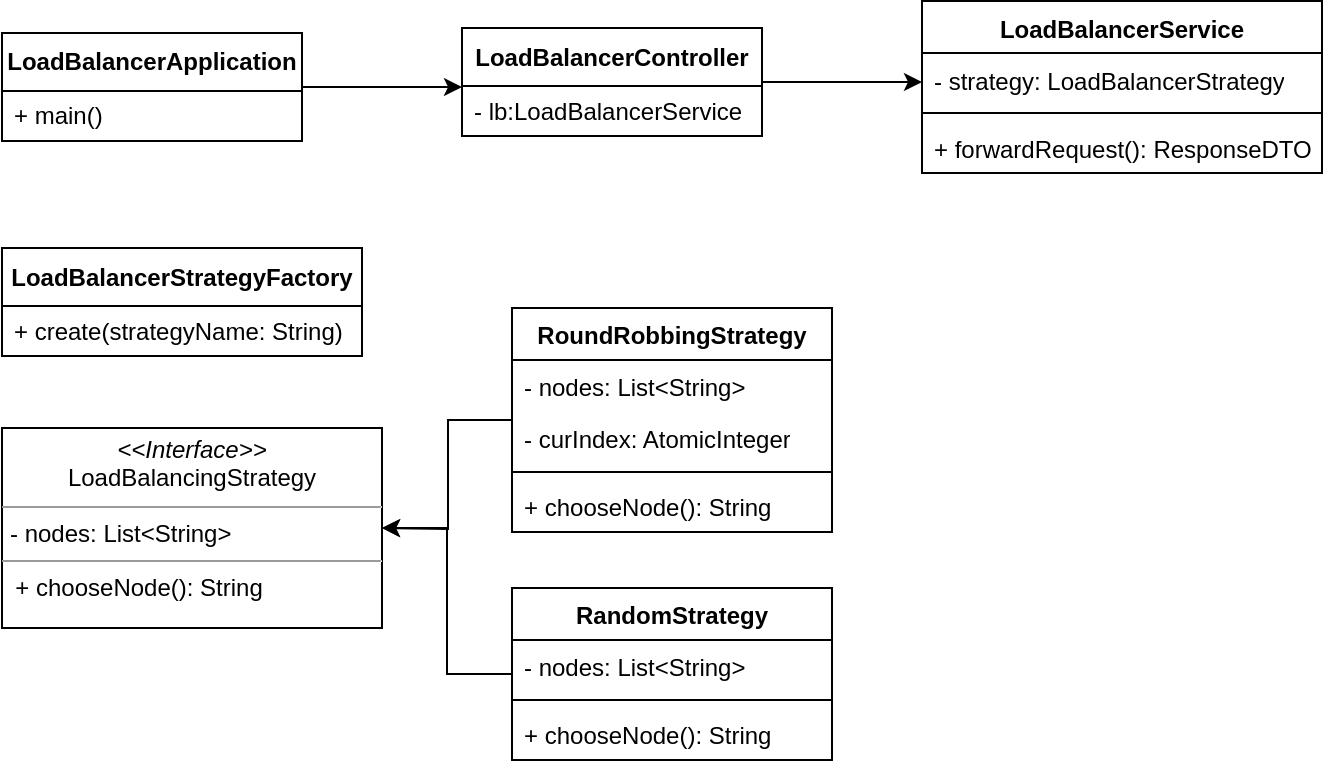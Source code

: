<mxfile version="22.1.18" type="device">
  <diagram name="Page-1" id="pkwLkT69v_CPJkbpU0uR">
    <mxGraphModel dx="1402" dy="528" grid="1" gridSize="10" guides="1" tooltips="1" connect="1" arrows="1" fold="1" page="1" pageScale="1" pageWidth="850" pageHeight="1100" math="0" shadow="0">
      <root>
        <mxCell id="0" />
        <mxCell id="1" parent="0" />
        <mxCell id="fP1M1E38PqINTnIdfP0b-8" value="" style="edgeStyle=orthogonalEdgeStyle;rounded=0;orthogonalLoop=1;jettySize=auto;html=1;" edge="1" parent="1" source="fP1M1E38PqINTnIdfP0b-2">
          <mxGeometry relative="1" as="geometry">
            <mxPoint x="240.0" y="279.5" as="targetPoint" />
          </mxGeometry>
        </mxCell>
        <mxCell id="fP1M1E38PqINTnIdfP0b-2" value="LoadBalancerApplication" style="swimlane;fontStyle=1;align=center;verticalAlign=middle;childLayout=stackLayout;horizontal=1;startSize=29;horizontalStack=0;resizeParent=1;resizeParentMax=0;resizeLast=0;collapsible=0;marginBottom=0;html=1;whiteSpace=wrap;" vertex="1" parent="1">
          <mxGeometry x="10" y="252.5" width="150" height="54" as="geometry" />
        </mxCell>
        <mxCell id="fP1M1E38PqINTnIdfP0b-4" value="+ main()" style="text;html=1;strokeColor=none;fillColor=none;align=left;verticalAlign=middle;spacingLeft=4;spacingRight=4;overflow=hidden;rotatable=0;points=[[0,0.5],[1,0.5]];portConstraint=eastwest;whiteSpace=wrap;" vertex="1" parent="fP1M1E38PqINTnIdfP0b-2">
          <mxGeometry y="29" width="150" height="25" as="geometry" />
        </mxCell>
        <mxCell id="fP1M1E38PqINTnIdfP0b-21" value="" style="edgeStyle=orthogonalEdgeStyle;rounded=0;orthogonalLoop=1;jettySize=auto;html=1;" edge="1" parent="1" source="fP1M1E38PqINTnIdfP0b-9">
          <mxGeometry relative="1" as="geometry">
            <mxPoint x="470.0" y="277" as="targetPoint" />
          </mxGeometry>
        </mxCell>
        <mxCell id="fP1M1E38PqINTnIdfP0b-9" value="LoadBalancerController" style="swimlane;fontStyle=1;align=center;verticalAlign=middle;childLayout=stackLayout;horizontal=1;startSize=29;horizontalStack=0;resizeParent=1;resizeParentMax=0;resizeLast=0;collapsible=0;marginBottom=0;html=1;whiteSpace=wrap;" vertex="1" parent="1">
          <mxGeometry x="240" y="250" width="150" height="54" as="geometry" />
        </mxCell>
        <mxCell id="fP1M1E38PqINTnIdfP0b-11" value="- lb:LoadBalancerService&amp;nbsp;" style="text;html=1;strokeColor=none;fillColor=none;align=left;verticalAlign=middle;spacingLeft=4;spacingRight=4;overflow=hidden;rotatable=0;points=[[0,0.5],[1,0.5]];portConstraint=eastwest;whiteSpace=wrap;" vertex="1" parent="fP1M1E38PqINTnIdfP0b-9">
          <mxGeometry y="29" width="150" height="25" as="geometry" />
        </mxCell>
        <mxCell id="fP1M1E38PqINTnIdfP0b-22" value="LoadBalancerStrategyFactory" style="swimlane;fontStyle=1;align=center;verticalAlign=middle;childLayout=stackLayout;horizontal=1;startSize=29;horizontalStack=0;resizeParent=1;resizeParentMax=0;resizeLast=0;collapsible=0;marginBottom=0;html=1;whiteSpace=wrap;" vertex="1" parent="1">
          <mxGeometry x="10" y="360" width="180" height="54" as="geometry" />
        </mxCell>
        <mxCell id="fP1M1E38PqINTnIdfP0b-24" value="+ create(strategyName: String)" style="text;html=1;strokeColor=none;fillColor=none;align=left;verticalAlign=middle;spacingLeft=4;spacingRight=4;overflow=hidden;rotatable=0;points=[[0,0.5],[1,0.5]];portConstraint=eastwest;whiteSpace=wrap;" vertex="1" parent="fP1M1E38PqINTnIdfP0b-22">
          <mxGeometry y="29" width="180" height="25" as="geometry" />
        </mxCell>
        <mxCell id="fP1M1E38PqINTnIdfP0b-30" value="&lt;p style=&quot;margin:0px;margin-top:4px;text-align:center;&quot;&gt;&lt;i&gt;&amp;lt;&amp;lt;Interface&amp;gt;&amp;gt;&lt;/i&gt;&lt;br&gt;LoadBalancingStrategy&lt;br&gt;&lt;/p&gt;&lt;hr size=&quot;1&quot;&gt;&lt;p style=&quot;margin:0px;margin-left:4px;&quot;&gt;- nodes: List&amp;lt;String&amp;gt;&lt;br&gt;&lt;/p&gt;&lt;hr size=&quot;1&quot;&gt;&amp;nbsp; + chooseNode(): String" style="verticalAlign=top;align=left;overflow=fill;fontSize=12;fontFamily=Helvetica;html=1;whiteSpace=wrap;" vertex="1" parent="1">
          <mxGeometry x="10" y="450" width="190" height="100" as="geometry" />
        </mxCell>
        <mxCell id="fP1M1E38PqINTnIdfP0b-36" style="edgeStyle=orthogonalEdgeStyle;rounded=0;orthogonalLoop=1;jettySize=auto;html=1;" edge="1" parent="1" source="fP1M1E38PqINTnIdfP0b-32">
          <mxGeometry relative="1" as="geometry">
            <mxPoint x="200" y="500" as="targetPoint" />
          </mxGeometry>
        </mxCell>
        <mxCell id="fP1M1E38PqINTnIdfP0b-32" value="RoundRobbingStrategy" style="swimlane;fontStyle=1;align=center;verticalAlign=top;childLayout=stackLayout;horizontal=1;startSize=26;horizontalStack=0;resizeParent=1;resizeParentMax=0;resizeLast=0;collapsible=1;marginBottom=0;whiteSpace=wrap;html=1;" vertex="1" parent="1">
          <mxGeometry x="265" y="390" width="160" height="112" as="geometry" />
        </mxCell>
        <mxCell id="fP1M1E38PqINTnIdfP0b-33" value="- nodes: List&amp;lt;String&amp;gt;" style="text;strokeColor=none;fillColor=none;align=left;verticalAlign=top;spacingLeft=4;spacingRight=4;overflow=hidden;rotatable=0;points=[[0,0.5],[1,0.5]];portConstraint=eastwest;whiteSpace=wrap;html=1;" vertex="1" parent="fP1M1E38PqINTnIdfP0b-32">
          <mxGeometry y="26" width="160" height="26" as="geometry" />
        </mxCell>
        <mxCell id="fP1M1E38PqINTnIdfP0b-38" value="- curIndex: AtomicInteger" style="text;strokeColor=none;fillColor=none;align=left;verticalAlign=top;spacingLeft=4;spacingRight=4;overflow=hidden;rotatable=0;points=[[0,0.5],[1,0.5]];portConstraint=eastwest;whiteSpace=wrap;html=1;" vertex="1" parent="fP1M1E38PqINTnIdfP0b-32">
          <mxGeometry y="52" width="160" height="26" as="geometry" />
        </mxCell>
        <mxCell id="fP1M1E38PqINTnIdfP0b-34" value="" style="line;strokeWidth=1;fillColor=none;align=left;verticalAlign=middle;spacingTop=-1;spacingLeft=3;spacingRight=3;rotatable=0;labelPosition=right;points=[];portConstraint=eastwest;strokeColor=inherit;" vertex="1" parent="fP1M1E38PqINTnIdfP0b-32">
          <mxGeometry y="78" width="160" height="8" as="geometry" />
        </mxCell>
        <mxCell id="fP1M1E38PqINTnIdfP0b-35" value="+ chooseNode(): String" style="text;strokeColor=none;fillColor=none;align=left;verticalAlign=top;spacingLeft=4;spacingRight=4;overflow=hidden;rotatable=0;points=[[0,0.5],[1,0.5]];portConstraint=eastwest;whiteSpace=wrap;html=1;" vertex="1" parent="fP1M1E38PqINTnIdfP0b-32">
          <mxGeometry y="86" width="160" height="26" as="geometry" />
        </mxCell>
        <mxCell id="fP1M1E38PqINTnIdfP0b-44" style="edgeStyle=orthogonalEdgeStyle;rounded=0;orthogonalLoop=1;jettySize=auto;html=1;entryX=1;entryY=0.5;entryDx=0;entryDy=0;" edge="1" parent="1" source="fP1M1E38PqINTnIdfP0b-39" target="fP1M1E38PqINTnIdfP0b-30">
          <mxGeometry relative="1" as="geometry" />
        </mxCell>
        <mxCell id="fP1M1E38PqINTnIdfP0b-39" value="RandomStrategy" style="swimlane;fontStyle=1;align=center;verticalAlign=top;childLayout=stackLayout;horizontal=1;startSize=26;horizontalStack=0;resizeParent=1;resizeParentMax=0;resizeLast=0;collapsible=1;marginBottom=0;whiteSpace=wrap;html=1;" vertex="1" parent="1">
          <mxGeometry x="265" y="530" width="160" height="86" as="geometry" />
        </mxCell>
        <mxCell id="fP1M1E38PqINTnIdfP0b-40" value="- nodes: List&amp;lt;String&amp;gt;" style="text;strokeColor=none;fillColor=none;align=left;verticalAlign=top;spacingLeft=4;spacingRight=4;overflow=hidden;rotatable=0;points=[[0,0.5],[1,0.5]];portConstraint=eastwest;whiteSpace=wrap;html=1;" vertex="1" parent="fP1M1E38PqINTnIdfP0b-39">
          <mxGeometry y="26" width="160" height="26" as="geometry" />
        </mxCell>
        <mxCell id="fP1M1E38PqINTnIdfP0b-42" value="" style="line;strokeWidth=1;fillColor=none;align=left;verticalAlign=middle;spacingTop=-1;spacingLeft=3;spacingRight=3;rotatable=0;labelPosition=right;points=[];portConstraint=eastwest;strokeColor=inherit;" vertex="1" parent="fP1M1E38PqINTnIdfP0b-39">
          <mxGeometry y="52" width="160" height="8" as="geometry" />
        </mxCell>
        <mxCell id="fP1M1E38PqINTnIdfP0b-43" value="+ chooseNode(): String" style="text;strokeColor=none;fillColor=none;align=left;verticalAlign=top;spacingLeft=4;spacingRight=4;overflow=hidden;rotatable=0;points=[[0,0.5],[1,0.5]];portConstraint=eastwest;whiteSpace=wrap;html=1;" vertex="1" parent="fP1M1E38PqINTnIdfP0b-39">
          <mxGeometry y="60" width="160" height="26" as="geometry" />
        </mxCell>
        <mxCell id="fP1M1E38PqINTnIdfP0b-45" value="LoadBalancerService" style="swimlane;fontStyle=1;align=center;verticalAlign=top;childLayout=stackLayout;horizontal=1;startSize=26;horizontalStack=0;resizeParent=1;resizeParentMax=0;resizeLast=0;collapsible=1;marginBottom=0;whiteSpace=wrap;html=1;" vertex="1" parent="1">
          <mxGeometry x="470" y="236.5" width="200" height="86" as="geometry" />
        </mxCell>
        <mxCell id="fP1M1E38PqINTnIdfP0b-46" value="- strategy: LoadBalancerStrategy" style="text;strokeColor=none;fillColor=none;align=left;verticalAlign=top;spacingLeft=4;spacingRight=4;overflow=hidden;rotatable=0;points=[[0,0.5],[1,0.5]];portConstraint=eastwest;whiteSpace=wrap;html=1;" vertex="1" parent="fP1M1E38PqINTnIdfP0b-45">
          <mxGeometry y="26" width="200" height="26" as="geometry" />
        </mxCell>
        <mxCell id="fP1M1E38PqINTnIdfP0b-47" value="" style="line;strokeWidth=1;fillColor=none;align=left;verticalAlign=middle;spacingTop=-1;spacingLeft=3;spacingRight=3;rotatable=0;labelPosition=right;points=[];portConstraint=eastwest;strokeColor=inherit;" vertex="1" parent="fP1M1E38PqINTnIdfP0b-45">
          <mxGeometry y="52" width="200" height="8" as="geometry" />
        </mxCell>
        <mxCell id="fP1M1E38PqINTnIdfP0b-48" value="+ forwardRequest(): ResponseDTO" style="text;strokeColor=none;fillColor=none;align=left;verticalAlign=top;spacingLeft=4;spacingRight=4;overflow=hidden;rotatable=0;points=[[0,0.5],[1,0.5]];portConstraint=eastwest;whiteSpace=wrap;html=1;" vertex="1" parent="fP1M1E38PqINTnIdfP0b-45">
          <mxGeometry y="60" width="200" height="26" as="geometry" />
        </mxCell>
      </root>
    </mxGraphModel>
  </diagram>
</mxfile>
